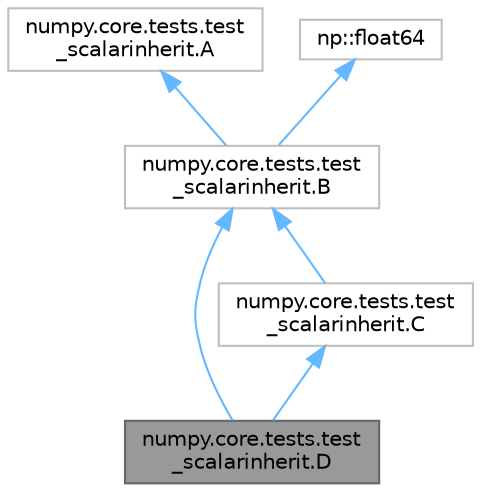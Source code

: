 digraph "numpy.core.tests.test_scalarinherit.D"
{
 // LATEX_PDF_SIZE
  bgcolor="transparent";
  edge [fontname=Helvetica,fontsize=10,labelfontname=Helvetica,labelfontsize=10];
  node [fontname=Helvetica,fontsize=10,shape=box,height=0.2,width=0.4];
  Node1 [id="Node000001",label="numpy.core.tests.test\l_scalarinherit.D",height=0.2,width=0.4,color="gray40", fillcolor="grey60", style="filled", fontcolor="black",tooltip=" "];
  Node2 -> Node1 [id="edge6_Node000001_Node000002",dir="back",color="steelblue1",style="solid",tooltip=" "];
  Node2 [id="Node000002",label="numpy.core.tests.test\l_scalarinherit.C",height=0.2,width=0.4,color="grey75", fillcolor="white", style="filled",URL="$df/d40/classnumpy_1_1core_1_1tests_1_1test__scalarinherit_1_1C.html",tooltip=" "];
  Node3 -> Node2 [id="edge7_Node000002_Node000003",dir="back",color="steelblue1",style="solid",tooltip=" "];
  Node3 [id="Node000003",label="numpy.core.tests.test\l_scalarinherit.B",height=0.2,width=0.4,color="grey75", fillcolor="white", style="filled",URL="$dd/d7e/classnumpy_1_1core_1_1tests_1_1test__scalarinherit_1_1B.html",tooltip=" "];
  Node4 -> Node3 [id="edge8_Node000003_Node000004",dir="back",color="steelblue1",style="solid",tooltip=" "];
  Node4 [id="Node000004",label="numpy.core.tests.test\l_scalarinherit.A",height=0.2,width=0.4,color="grey75", fillcolor="white", style="filled",URL="$dc/df5/classnumpy_1_1core_1_1tests_1_1test__scalarinherit_1_1A.html",tooltip=" "];
  Node5 -> Node3 [id="edge9_Node000003_Node000005",dir="back",color="steelblue1",style="solid",tooltip=" "];
  Node5 [id="Node000005",label="np::float64",height=0.2,width=0.4,color="grey75", fillcolor="white", style="filled",tooltip=" "];
  Node3 -> Node1 [id="edge10_Node000001_Node000003",dir="back",color="steelblue1",style="solid",tooltip=" "];
}
